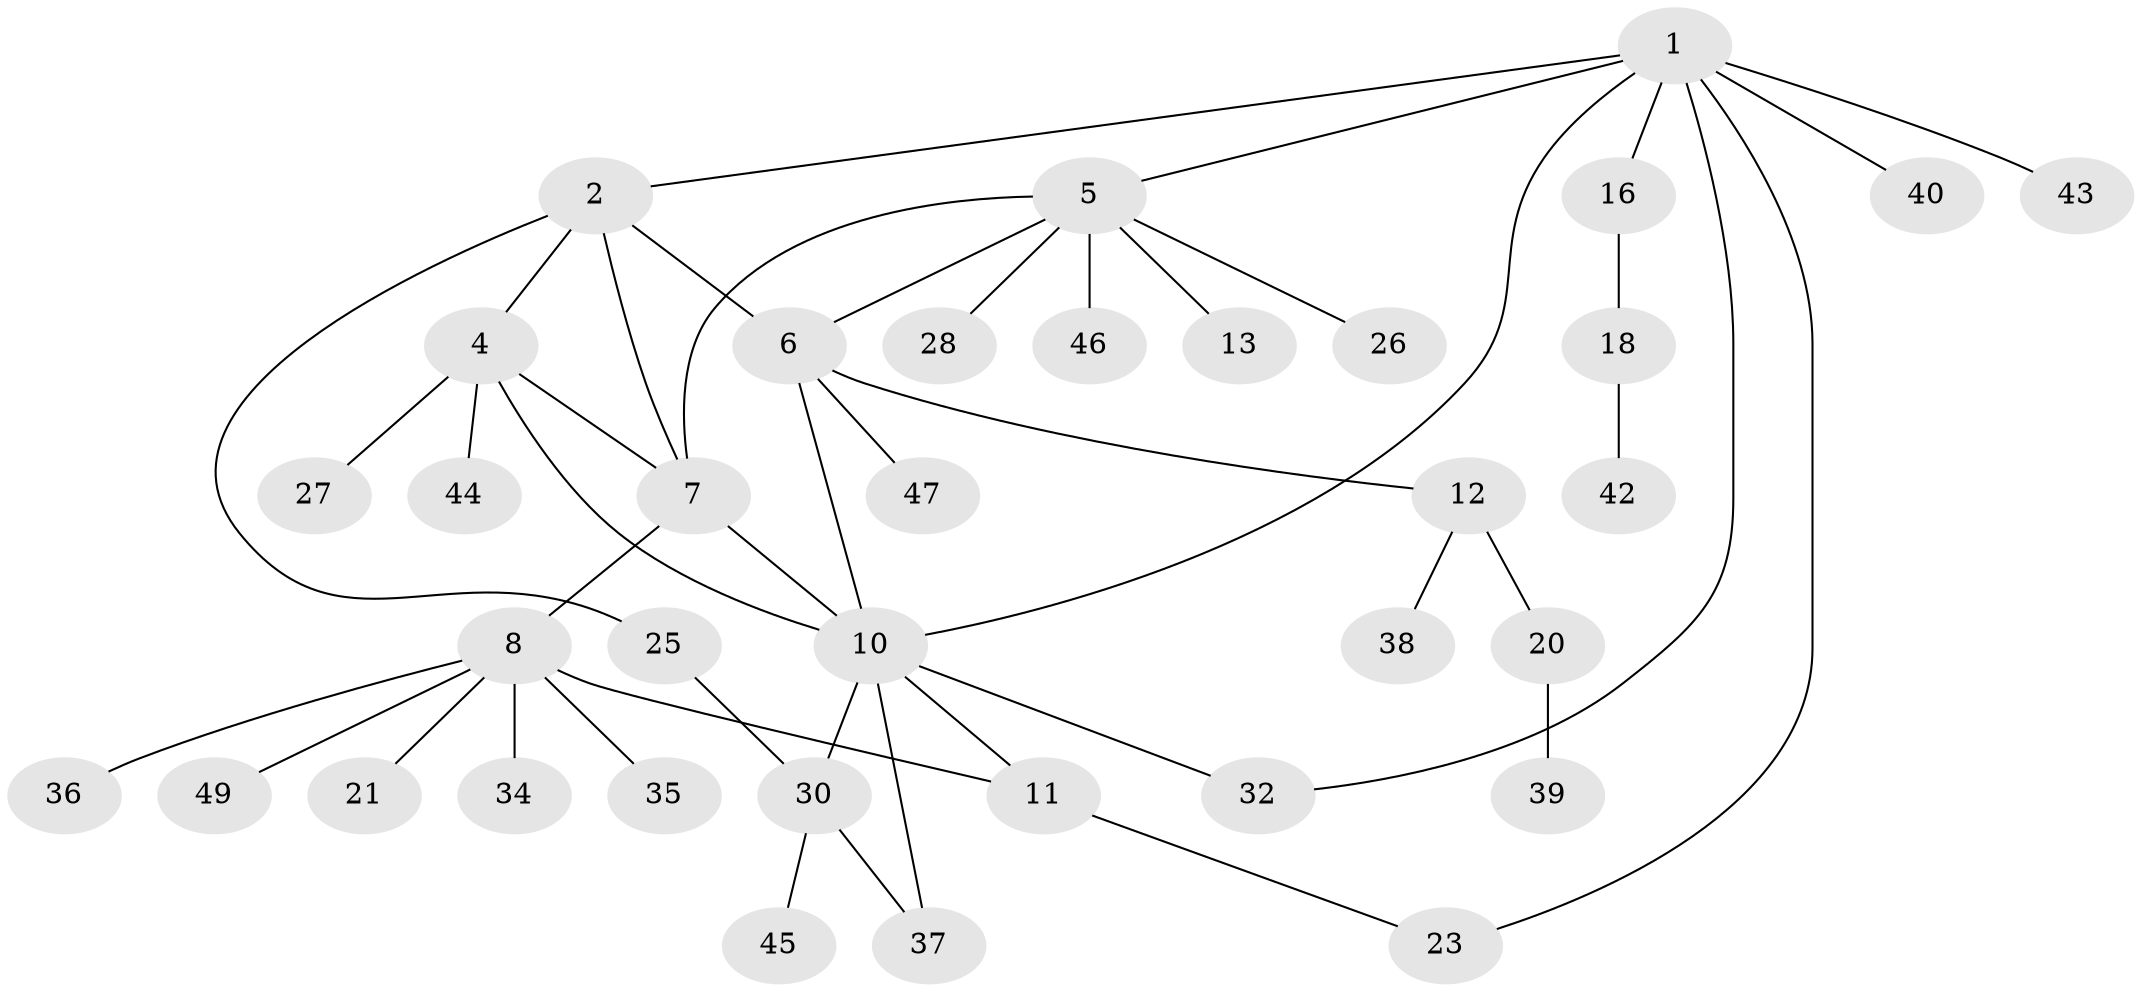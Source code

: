 // Generated by graph-tools (version 1.1) at 2025/52/02/27/25 19:52:20]
// undirected, 36 vertices, 46 edges
graph export_dot {
graph [start="1"]
  node [color=gray90,style=filled];
  1 [super="+41"];
  2 [super="+3"];
  4 [super="+19"];
  5 [super="+14"];
  6 [super="+9"];
  7 [super="+24"];
  8 [super="+31"];
  10 [super="+17"];
  11 [super="+29"];
  12 [super="+15"];
  13;
  16;
  18;
  20 [super="+22"];
  21;
  23 [super="+48"];
  25;
  26;
  27;
  28;
  30 [super="+33"];
  32;
  34;
  35;
  36;
  37;
  38;
  39;
  40;
  42;
  43;
  44;
  45;
  46;
  47;
  49;
  1 -- 2;
  1 -- 5;
  1 -- 10;
  1 -- 16;
  1 -- 23;
  1 -- 32;
  1 -- 40;
  1 -- 43;
  2 -- 7;
  2 -- 25;
  2 -- 4;
  2 -- 6;
  4 -- 7;
  4 -- 10;
  4 -- 27;
  4 -- 44;
  5 -- 6;
  5 -- 7;
  5 -- 13;
  5 -- 26;
  5 -- 28;
  5 -- 46;
  6 -- 10;
  6 -- 12;
  6 -- 47;
  7 -- 8;
  7 -- 10;
  8 -- 11;
  8 -- 21;
  8 -- 34;
  8 -- 35;
  8 -- 36;
  8 -- 49;
  10 -- 30;
  10 -- 32;
  10 -- 37;
  10 -- 11;
  11 -- 23;
  12 -- 38;
  12 -- 20;
  16 -- 18;
  18 -- 42;
  20 -- 39;
  25 -- 30;
  30 -- 45;
  30 -- 37;
}
